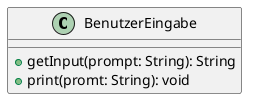 @startuml SRP positiv
class BenutzerEingabe {
    + getInput(prompt: String): String
    + print(promt: String): void
}

@enduml